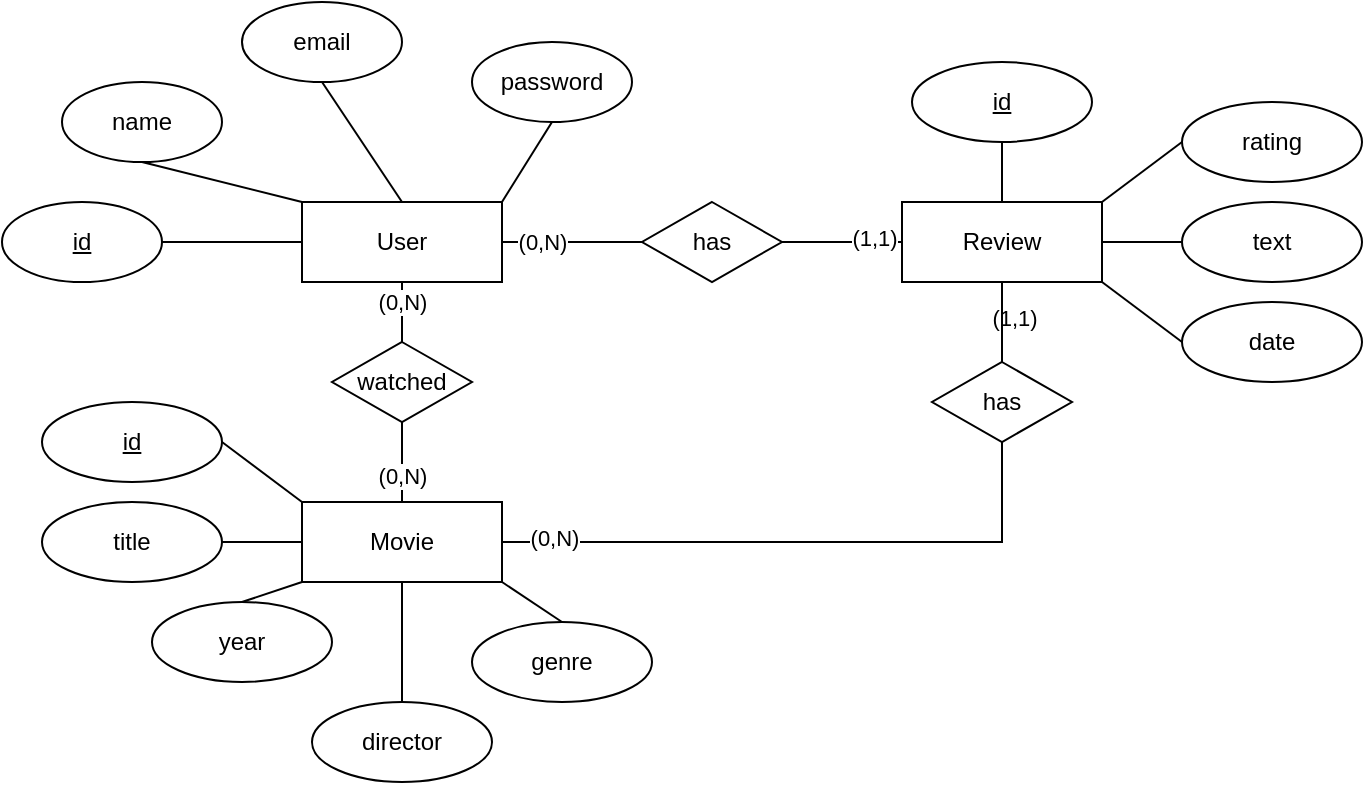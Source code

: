 <mxfile version="26.0.11">
  <diagram name="Page-1" id="QIyaCZyNtKzqZlhsNG7i">
    <mxGraphModel dx="3779" dy="1639" grid="1" gridSize="10" guides="1" tooltips="1" connect="1" arrows="1" fold="1" page="1" pageScale="1" pageWidth="850" pageHeight="1100" math="0" shadow="0">
      <root>
        <mxCell id="0" />
        <mxCell id="1" parent="0" />
        <mxCell id="rqLyGmfJN0hLR7UGqCZn-1" value="User" style="whiteSpace=wrap;html=1;align=center;" vertex="1" parent="1">
          <mxGeometry x="-1770" y="-610" width="100" height="40" as="geometry" />
        </mxCell>
        <mxCell id="rqLyGmfJN0hLR7UGqCZn-2" value="Review" style="whiteSpace=wrap;html=1;align=center;" vertex="1" parent="1">
          <mxGeometry x="-1470" y="-610" width="100" height="40" as="geometry" />
        </mxCell>
        <mxCell id="rqLyGmfJN0hLR7UGqCZn-3" value="Movie" style="whiteSpace=wrap;html=1;align=center;" vertex="1" parent="1">
          <mxGeometry x="-1770" y="-460" width="100" height="40" as="geometry" />
        </mxCell>
        <mxCell id="rqLyGmfJN0hLR7UGqCZn-5" value="watched" style="shape=rhombus;perimeter=rhombusPerimeter;whiteSpace=wrap;html=1;align=center;" vertex="1" parent="1">
          <mxGeometry x="-1755" y="-540" width="70" height="40" as="geometry" />
        </mxCell>
        <mxCell id="rqLyGmfJN0hLR7UGqCZn-6" value="" style="endArrow=none;html=1;rounded=0;entryX=0.5;entryY=0;entryDx=0;entryDy=0;" edge="1" parent="1" target="rqLyGmfJN0hLR7UGqCZn-5">
          <mxGeometry relative="1" as="geometry">
            <mxPoint x="-1720" y="-570" as="sourcePoint" />
            <mxPoint x="-1480" y="-500" as="targetPoint" />
            <Array as="points" />
          </mxGeometry>
        </mxCell>
        <mxCell id="rqLyGmfJN0hLR7UGqCZn-8" value="(0,N)" style="edgeLabel;html=1;align=center;verticalAlign=middle;resizable=0;points=[];" vertex="1" connectable="0" parent="rqLyGmfJN0hLR7UGqCZn-6">
          <mxGeometry x="-0.46" relative="1" as="geometry">
            <mxPoint y="2" as="offset" />
          </mxGeometry>
        </mxCell>
        <mxCell id="rqLyGmfJN0hLR7UGqCZn-7" value="" style="endArrow=none;html=1;rounded=0;entryX=0.5;entryY=0;entryDx=0;entryDy=0;exitX=0.5;exitY=1;exitDx=0;exitDy=0;" edge="1" parent="1" source="rqLyGmfJN0hLR7UGqCZn-5" target="rqLyGmfJN0hLR7UGqCZn-3">
          <mxGeometry relative="1" as="geometry">
            <mxPoint x="-1710" y="-560" as="sourcePoint" />
            <mxPoint x="-1710" y="-540" as="targetPoint" />
            <Array as="points" />
          </mxGeometry>
        </mxCell>
        <mxCell id="rqLyGmfJN0hLR7UGqCZn-9" value="(0,N)" style="edgeLabel;html=1;align=center;verticalAlign=middle;resizable=0;points=[];" vertex="1" connectable="0" parent="rqLyGmfJN0hLR7UGqCZn-7">
          <mxGeometry x="0.357" relative="1" as="geometry">
            <mxPoint as="offset" />
          </mxGeometry>
        </mxCell>
        <mxCell id="rqLyGmfJN0hLR7UGqCZn-10" value="has" style="shape=rhombus;perimeter=rhombusPerimeter;whiteSpace=wrap;html=1;align=center;" vertex="1" parent="1">
          <mxGeometry x="-1455" y="-530" width="70" height="40" as="geometry" />
        </mxCell>
        <mxCell id="rqLyGmfJN0hLR7UGqCZn-11" value="" style="endArrow=none;html=1;rounded=0;entryX=0.5;entryY=1;entryDx=0;entryDy=0;exitX=1;exitY=0.5;exitDx=0;exitDy=0;" edge="1" parent="1" source="rqLyGmfJN0hLR7UGqCZn-3" target="rqLyGmfJN0hLR7UGqCZn-10">
          <mxGeometry relative="1" as="geometry">
            <mxPoint x="-1710" y="-490" as="sourcePoint" />
            <mxPoint x="-1710" y="-450" as="targetPoint" />
            <Array as="points">
              <mxPoint x="-1420" y="-440" />
            </Array>
          </mxGeometry>
        </mxCell>
        <mxCell id="rqLyGmfJN0hLR7UGqCZn-18" value="has" style="shape=rhombus;perimeter=rhombusPerimeter;whiteSpace=wrap;html=1;align=center;" vertex="1" parent="1">
          <mxGeometry x="-1600" y="-610" width="70" height="40" as="geometry" />
        </mxCell>
        <mxCell id="rqLyGmfJN0hLR7UGqCZn-19" value="" style="endArrow=none;html=1;rounded=0;entryX=0;entryY=0.5;entryDx=0;entryDy=0;exitX=1;exitY=0.5;exitDx=0;exitDy=0;" edge="1" parent="1" source="rqLyGmfJN0hLR7UGqCZn-1" target="rqLyGmfJN0hLR7UGqCZn-18">
          <mxGeometry relative="1" as="geometry">
            <mxPoint x="-1710" y="-490" as="sourcePoint" />
            <mxPoint x="-1710" y="-450" as="targetPoint" />
            <Array as="points" />
          </mxGeometry>
        </mxCell>
        <mxCell id="rqLyGmfJN0hLR7UGqCZn-21" value="" style="endArrow=none;html=1;rounded=0;entryX=0;entryY=0.5;entryDx=0;entryDy=0;" edge="1" parent="1" target="rqLyGmfJN0hLR7UGqCZn-2">
          <mxGeometry relative="1" as="geometry">
            <mxPoint x="-1530" y="-590" as="sourcePoint" />
            <mxPoint x="-1590" y="-580" as="targetPoint" />
            <Array as="points" />
          </mxGeometry>
        </mxCell>
        <mxCell id="rqLyGmfJN0hLR7UGqCZn-22" value="(0,N)" style="edgeLabel;html=1;align=center;verticalAlign=middle;resizable=0;points=[];" vertex="1" connectable="0" parent="1">
          <mxGeometry x="-1650" y="-590" as="geometry" />
        </mxCell>
        <mxCell id="rqLyGmfJN0hLR7UGqCZn-23" value="(1,1)" style="edgeLabel;html=1;align=center;verticalAlign=middle;resizable=0;points=[];" vertex="1" connectable="0" parent="1">
          <mxGeometry x="-1470" y="-590" as="geometry">
            <mxPoint x="-14" y="-2" as="offset" />
          </mxGeometry>
        </mxCell>
        <mxCell id="rqLyGmfJN0hLR7UGqCZn-25" value="(1,1)" style="edgeLabel;html=1;align=center;verticalAlign=middle;resizable=0;points=[];" vertex="1" connectable="0" parent="1">
          <mxGeometry x="-1400" y="-550" as="geometry">
            <mxPoint x="-14" y="-2" as="offset" />
          </mxGeometry>
        </mxCell>
        <mxCell id="rqLyGmfJN0hLR7UGqCZn-26" value="" style="endArrow=none;html=1;rounded=0;entryX=0.5;entryY=1;entryDx=0;entryDy=0;exitX=0.5;exitY=0;exitDx=0;exitDy=0;" edge="1" parent="1" source="rqLyGmfJN0hLR7UGqCZn-10" target="rqLyGmfJN0hLR7UGqCZn-2">
          <mxGeometry relative="1" as="geometry">
            <mxPoint x="-1810" y="-510" as="sourcePoint" />
            <mxPoint x="-1650" y="-510" as="targetPoint" />
            <Array as="points" />
          </mxGeometry>
        </mxCell>
        <mxCell id="rqLyGmfJN0hLR7UGqCZn-27" value="(0,N)" style="edgeLabel;html=1;align=center;verticalAlign=middle;resizable=0;points=[];" vertex="1" connectable="0" parent="1">
          <mxGeometry x="-1630" y="-440" as="geometry">
            <mxPoint x="-14" y="-2" as="offset" />
          </mxGeometry>
        </mxCell>
        <mxCell id="rqLyGmfJN0hLR7UGqCZn-28" value="rating" style="ellipse;whiteSpace=wrap;html=1;align=center;" vertex="1" parent="1">
          <mxGeometry x="-1330" y="-660" width="90" height="40" as="geometry" />
        </mxCell>
        <mxCell id="rqLyGmfJN0hLR7UGqCZn-29" value="email" style="ellipse;whiteSpace=wrap;html=1;align=center;" vertex="1" parent="1">
          <mxGeometry x="-1800" y="-710" width="80" height="40" as="geometry" />
        </mxCell>
        <mxCell id="rqLyGmfJN0hLR7UGqCZn-30" value="password" style="ellipse;whiteSpace=wrap;html=1;align=center;" vertex="1" parent="1">
          <mxGeometry x="-1685" y="-690" width="80" height="40" as="geometry" />
        </mxCell>
        <mxCell id="rqLyGmfJN0hLR7UGqCZn-32" value="&lt;u&gt;id&lt;/u&gt;" style="ellipse;whiteSpace=wrap;html=1;align=center;" vertex="1" parent="1">
          <mxGeometry x="-1465" y="-680" width="90" height="40" as="geometry" />
        </mxCell>
        <mxCell id="rqLyGmfJN0hLR7UGqCZn-33" value="director" style="ellipse;whiteSpace=wrap;html=1;align=center;" vertex="1" parent="1">
          <mxGeometry x="-1765" y="-360" width="90" height="40" as="geometry" />
        </mxCell>
        <mxCell id="rqLyGmfJN0hLR7UGqCZn-34" value="year" style="ellipse;whiteSpace=wrap;html=1;align=center;" vertex="1" parent="1">
          <mxGeometry x="-1845" y="-410" width="90" height="40" as="geometry" />
        </mxCell>
        <mxCell id="rqLyGmfJN0hLR7UGqCZn-35" value="title" style="ellipse;whiteSpace=wrap;html=1;align=center;" vertex="1" parent="1">
          <mxGeometry x="-1900" y="-460" width="90" height="40" as="geometry" />
        </mxCell>
        <mxCell id="rqLyGmfJN0hLR7UGqCZn-36" value="name" style="ellipse;whiteSpace=wrap;html=1;align=center;" vertex="1" parent="1">
          <mxGeometry x="-1890" y="-670" width="80" height="40" as="geometry" />
        </mxCell>
        <mxCell id="rqLyGmfJN0hLR7UGqCZn-37" value="&lt;u&gt;id&lt;/u&gt;" style="ellipse;whiteSpace=wrap;html=1;align=center;" vertex="1" parent="1">
          <mxGeometry x="-1920" y="-610" width="80" height="40" as="geometry" />
        </mxCell>
        <mxCell id="rqLyGmfJN0hLR7UGqCZn-38" value="" style="endArrow=none;html=1;rounded=0;entryX=1;entryY=0.5;entryDx=0;entryDy=0;exitX=0;exitY=0.5;exitDx=0;exitDy=0;" edge="1" parent="1" source="rqLyGmfJN0hLR7UGqCZn-1" target="rqLyGmfJN0hLR7UGqCZn-37">
          <mxGeometry relative="1" as="geometry">
            <mxPoint x="-1740" y="-510" as="sourcePoint" />
            <mxPoint x="-1580" y="-510" as="targetPoint" />
          </mxGeometry>
        </mxCell>
        <mxCell id="rqLyGmfJN0hLR7UGqCZn-39" value="" style="endArrow=none;html=1;rounded=0;entryX=0.5;entryY=1;entryDx=0;entryDy=0;exitX=0;exitY=0;exitDx=0;exitDy=0;" edge="1" parent="1" source="rqLyGmfJN0hLR7UGqCZn-1" target="rqLyGmfJN0hLR7UGqCZn-36">
          <mxGeometry relative="1" as="geometry">
            <mxPoint x="-1730" y="-500" as="sourcePoint" />
            <mxPoint x="-1570" y="-500" as="targetPoint" />
          </mxGeometry>
        </mxCell>
        <mxCell id="rqLyGmfJN0hLR7UGqCZn-40" value="" style="endArrow=none;html=1;rounded=0;entryX=0.5;entryY=1;entryDx=0;entryDy=0;exitX=0.5;exitY=0;exitDx=0;exitDy=0;" edge="1" parent="1" source="rqLyGmfJN0hLR7UGqCZn-1" target="rqLyGmfJN0hLR7UGqCZn-29">
          <mxGeometry relative="1" as="geometry">
            <mxPoint x="-1720" y="-490" as="sourcePoint" />
            <mxPoint x="-1560" y="-490" as="targetPoint" />
          </mxGeometry>
        </mxCell>
        <mxCell id="rqLyGmfJN0hLR7UGqCZn-41" value="" style="endArrow=none;html=1;rounded=0;entryX=0.5;entryY=1;entryDx=0;entryDy=0;exitX=1;exitY=0;exitDx=0;exitDy=0;" edge="1" parent="1" source="rqLyGmfJN0hLR7UGqCZn-1" target="rqLyGmfJN0hLR7UGqCZn-30">
          <mxGeometry relative="1" as="geometry">
            <mxPoint x="-1710" y="-480" as="sourcePoint" />
            <mxPoint x="-1550" y="-480" as="targetPoint" />
          </mxGeometry>
        </mxCell>
        <mxCell id="rqLyGmfJN0hLR7UGqCZn-42" value="" style="endArrow=none;html=1;rounded=0;entryX=0.5;entryY=0;entryDx=0;entryDy=0;exitX=1;exitY=1;exitDx=0;exitDy=0;" edge="1" parent="1" source="rqLyGmfJN0hLR7UGqCZn-3" target="rqLyGmfJN0hLR7UGqCZn-46">
          <mxGeometry relative="1" as="geometry">
            <mxPoint x="-1700" y="-470" as="sourcePoint" />
            <mxPoint x="-1540" y="-470" as="targetPoint" />
          </mxGeometry>
        </mxCell>
        <mxCell id="rqLyGmfJN0hLR7UGqCZn-43" value="" style="endArrow=none;html=1;rounded=0;entryX=1;entryY=0.5;entryDx=0;entryDy=0;exitX=0;exitY=0.5;exitDx=0;exitDy=0;" edge="1" parent="1" source="rqLyGmfJN0hLR7UGqCZn-3" target="rqLyGmfJN0hLR7UGqCZn-35">
          <mxGeometry relative="1" as="geometry">
            <mxPoint x="-1655" y="-530" as="sourcePoint" />
            <mxPoint x="-1495" y="-530" as="targetPoint" />
          </mxGeometry>
        </mxCell>
        <mxCell id="rqLyGmfJN0hLR7UGqCZn-44" value="" style="endArrow=none;html=1;rounded=0;entryX=0.5;entryY=0;entryDx=0;entryDy=0;exitX=0.5;exitY=1;exitDx=0;exitDy=0;" edge="1" parent="1" source="rqLyGmfJN0hLR7UGqCZn-3" target="rqLyGmfJN0hLR7UGqCZn-33">
          <mxGeometry relative="1" as="geometry">
            <mxPoint x="-1670" y="-510.4" as="sourcePoint" />
            <mxPoint x="-1510" y="-510.4" as="targetPoint" />
          </mxGeometry>
        </mxCell>
        <mxCell id="rqLyGmfJN0hLR7UGqCZn-46" value="genre" style="ellipse;whiteSpace=wrap;html=1;align=center;" vertex="1" parent="1">
          <mxGeometry x="-1685" y="-400" width="90" height="40" as="geometry" />
        </mxCell>
        <mxCell id="rqLyGmfJN0hLR7UGqCZn-47" value="&lt;u&gt;id&lt;/u&gt;" style="ellipse;whiteSpace=wrap;html=1;align=center;" vertex="1" parent="1">
          <mxGeometry x="-1900" y="-510" width="90" height="40" as="geometry" />
        </mxCell>
        <mxCell id="rqLyGmfJN0hLR7UGqCZn-49" value="" style="endArrow=none;html=1;rounded=0;exitX=0.5;exitY=0;exitDx=0;exitDy=0;entryX=0;entryY=1;entryDx=0;entryDy=0;" edge="1" parent="1" source="rqLyGmfJN0hLR7UGqCZn-34" target="rqLyGmfJN0hLR7UGqCZn-3">
          <mxGeometry relative="1" as="geometry">
            <mxPoint x="-1645" y="-520" as="sourcePoint" />
            <mxPoint x="-1485" y="-520" as="targetPoint" />
          </mxGeometry>
        </mxCell>
        <mxCell id="rqLyGmfJN0hLR7UGqCZn-50" value="" style="endArrow=none;html=1;rounded=0;entryX=1;entryY=0.5;entryDx=0;entryDy=0;exitX=0;exitY=0;exitDx=0;exitDy=0;" edge="1" parent="1" source="rqLyGmfJN0hLR7UGqCZn-3" target="rqLyGmfJN0hLR7UGqCZn-47">
          <mxGeometry relative="1" as="geometry">
            <mxPoint x="-1635" y="-510" as="sourcePoint" />
            <mxPoint x="-1475" y="-510" as="targetPoint" />
          </mxGeometry>
        </mxCell>
        <mxCell id="rqLyGmfJN0hLR7UGqCZn-51" value="text" style="ellipse;whiteSpace=wrap;html=1;align=center;" vertex="1" parent="1">
          <mxGeometry x="-1330" y="-610" width="90" height="40" as="geometry" />
        </mxCell>
        <mxCell id="rqLyGmfJN0hLR7UGqCZn-52" value="date" style="ellipse;whiteSpace=wrap;html=1;align=center;" vertex="1" parent="1">
          <mxGeometry x="-1330" y="-560" width="90" height="40" as="geometry" />
        </mxCell>
        <mxCell id="rqLyGmfJN0hLR7UGqCZn-53" value="" style="endArrow=none;html=1;rounded=0;entryX=0.5;entryY=1;entryDx=0;entryDy=0;exitX=0.5;exitY=0;exitDx=0;exitDy=0;" edge="1" parent="1" source="rqLyGmfJN0hLR7UGqCZn-2" target="rqLyGmfJN0hLR7UGqCZn-32">
          <mxGeometry relative="1" as="geometry">
            <mxPoint x="-1500" y="-630" as="sourcePoint" />
            <mxPoint x="-1480" y="-690" as="targetPoint" />
          </mxGeometry>
        </mxCell>
        <mxCell id="rqLyGmfJN0hLR7UGqCZn-54" value="" style="endArrow=none;html=1;rounded=0;entryX=0;entryY=0.5;entryDx=0;entryDy=0;exitX=1;exitY=0;exitDx=0;exitDy=0;" edge="1" parent="1" source="rqLyGmfJN0hLR7UGqCZn-2" target="rqLyGmfJN0hLR7UGqCZn-28">
          <mxGeometry relative="1" as="geometry">
            <mxPoint x="-1490" y="-620" as="sourcePoint" />
            <mxPoint x="-1470" y="-680" as="targetPoint" />
          </mxGeometry>
        </mxCell>
        <mxCell id="rqLyGmfJN0hLR7UGqCZn-55" value="" style="endArrow=none;html=1;rounded=0;entryX=0;entryY=0.5;entryDx=0;entryDy=0;exitX=1;exitY=0.5;exitDx=0;exitDy=0;" edge="1" parent="1" source="rqLyGmfJN0hLR7UGqCZn-2" target="rqLyGmfJN0hLR7UGqCZn-51">
          <mxGeometry relative="1" as="geometry">
            <mxPoint x="-1480" y="-610" as="sourcePoint" />
            <mxPoint x="-1460" y="-670" as="targetPoint" />
          </mxGeometry>
        </mxCell>
        <mxCell id="rqLyGmfJN0hLR7UGqCZn-56" value="" style="endArrow=none;html=1;rounded=0;entryX=0;entryY=0.5;entryDx=0;entryDy=0;exitX=1;exitY=1;exitDx=0;exitDy=0;" edge="1" parent="1" source="rqLyGmfJN0hLR7UGqCZn-2" target="rqLyGmfJN0hLR7UGqCZn-52">
          <mxGeometry relative="1" as="geometry">
            <mxPoint x="-1470" y="-600" as="sourcePoint" />
            <mxPoint x="-1450" y="-660" as="targetPoint" />
          </mxGeometry>
        </mxCell>
      </root>
    </mxGraphModel>
  </diagram>
</mxfile>

